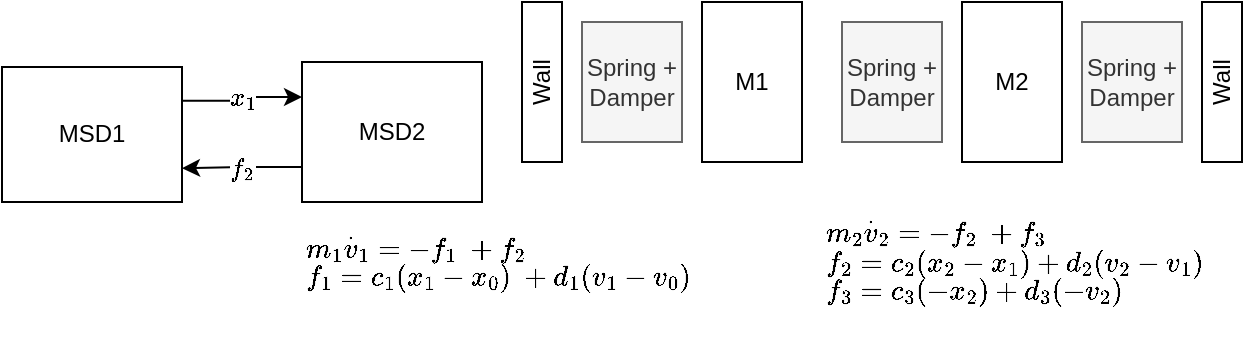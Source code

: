 <mxfile compressed="false">
    <diagram id="1IEk_Nb3fTFsxIXIZDjR" name="Page-1">
        <mxGraphModel dx="716" dy="1686" grid="1" gridSize="10" guides="1" tooltips="1" connect="1" arrows="1" fold="1" page="0" pageScale="1" pageWidth="850" pageHeight="1100" math="1" shadow="0">
            <root>
                <mxCell id="0"/>
                <mxCell id="1" parent="0"/>
                <mxCell id="Co3vja2heWOAhj3Xf2pz-4" value="&lt;span style=&quot;color: rgb(0 , 0 , 0) ; font-family: &amp;#34;helvetica&amp;#34; ; font-size: 11px ; font-style: normal ; font-weight: 400 ; letter-spacing: normal ; text-align: center ; text-indent: 0px ; text-transform: none ; word-spacing: 0px ; background-color: rgb(255 , 255 , 255) ; display: inline ; float: none&quot;&gt;`x_1`&lt;/span&gt;&lt;br&gt;" style="edgeStyle=orthogonalEdgeStyle;rounded=0;orthogonalLoop=1;jettySize=auto;html=1;exitX=1;exitY=0.25;exitDx=0;exitDy=0;entryX=0;entryY=0.25;entryDx=0;entryDy=0;" parent="1" source="Co3vja2heWOAhj3Xf2pz-1" target="Co3vja2heWOAhj3Xf2pz-3" edge="1">
                    <mxGeometry relative="1" as="geometry">
                        <mxPoint x="170" y="-20" as="targetPoint"/>
                    </mxGeometry>
                </mxCell>
                <mxCell id="Co3vja2heWOAhj3Xf2pz-1" value="MSD1" style="rounded=0;whiteSpace=wrap;html=1;" parent="1" vertex="1">
                    <mxGeometry x="100" y="-37.5" width="90" height="67.5" as="geometry"/>
                </mxCell>
                <mxCell id="Co3vja2heWOAhj3Xf2pz-5" value="`f_2`" style="edgeStyle=orthogonalEdgeStyle;rounded=0;orthogonalLoop=1;jettySize=auto;html=1;exitX=0;exitY=0.75;exitDx=0;exitDy=0;entryX=1;entryY=0.75;entryDx=0;entryDy=0;" parent="1" source="Co3vja2heWOAhj3Xf2pz-3" target="Co3vja2heWOAhj3Xf2pz-1" edge="1">
                    <mxGeometry relative="1" as="geometry">
                        <mxPoint x="170" y="20" as="sourcePoint"/>
                    </mxGeometry>
                </mxCell>
                <mxCell id="Co3vja2heWOAhj3Xf2pz-3" value="MSD2" style="rounded=0;whiteSpace=wrap;html=1;" parent="1" vertex="1">
                    <mxGeometry x="250" y="-40" width="90" height="70" as="geometry"/>
                </mxCell>
                <mxCell id="Co3vja2heWOAhj3Xf2pz-11" value="M1" style="rounded=0;whiteSpace=wrap;html=1;" parent="1" vertex="1">
                    <mxGeometry x="450" y="-70" width="50" height="80" as="geometry"/>
                </mxCell>
                <mxCell id="Co3vja2heWOAhj3Xf2pz-12" value="Spring + Damper" style="rounded=0;whiteSpace=wrap;html=1;fillColor=#f5f5f5;strokeColor=#666666;fontColor=#333333;" parent="1" vertex="1">
                    <mxGeometry x="390" y="-60" width="50" height="60" as="geometry"/>
                </mxCell>
                <mxCell id="Co3vja2heWOAhj3Xf2pz-14" value="Wall" style="rounded=0;whiteSpace=wrap;html=1;horizontal=0;" parent="1" vertex="1">
                    <mxGeometry x="360" y="-70" width="20" height="80" as="geometry"/>
                </mxCell>
                <mxCell id="Co3vja2heWOAhj3Xf2pz-16" value="M2" style="rounded=0;whiteSpace=wrap;html=1;" parent="1" vertex="1">
                    <mxGeometry x="580" y="-70" width="50" height="80" as="geometry"/>
                </mxCell>
                <mxCell id="Co3vja2heWOAhj3Xf2pz-17" value="Spring + Damper" style="rounded=0;whiteSpace=wrap;html=1;fillColor=#f5f5f5;strokeColor=#666666;fontColor=#333333;" parent="1" vertex="1">
                    <mxGeometry x="520" y="-60" width="50" height="60" as="geometry"/>
                </mxCell>
                <mxCell id="Co3vja2heWOAhj3Xf2pz-25" value="Spring + Damper" style="rounded=0;whiteSpace=wrap;html=1;fillColor=#f5f5f5;strokeColor=#666666;fontColor=#333333;" parent="1" vertex="1">
                    <mxGeometry x="640" y="-60" width="50" height="60" as="geometry"/>
                </mxCell>
                <mxCell id="Co3vja2heWOAhj3Xf2pz-26" value="Wall" style="rounded=0;whiteSpace=wrap;html=1;horizontal=0;" parent="1" vertex="1">
                    <mxGeometry x="700" y="-70" width="20" height="80" as="geometry"/>
                </mxCell>
                <mxCell id="Co3vja2heWOAhj3Xf2pz-34" value="`m_1 dot v_1 = - f_1  + f_2`&#10;`f_1 = c_1 (x_1 - x_0)&#10; + d_1 (v_1 - v_0)`" style="text;strokeColor=none;fillColor=none;align=left;verticalAlign=middle;whiteSpace=wrap;rounded=0;" parent="1" vertex="1">
                    <mxGeometry x="250" y="30" width="210" height="60" as="geometry"/>
                </mxCell>
                <mxCell id="Co3vja2heWOAhj3Xf2pz-35" value="`m_2 dot v_2 = - f_2  + f_3`&#10;`f_2 = c_2 (x_2 - x_1) + d_2 (v_2 - v_1)`&#10;`f_3 = c_3 (- x_2) + d_3 (- v_2)`" style="text;strokeColor=none;fillColor=none;align=left;verticalAlign=middle;whiteSpace=wrap;rounded=0;" parent="1" vertex="1">
                    <mxGeometry x="510" y="30" width="140" height="60" as="geometry"/>
                </mxCell>
            </root>
        </mxGraphModel>
    </diagram>
</mxfile>